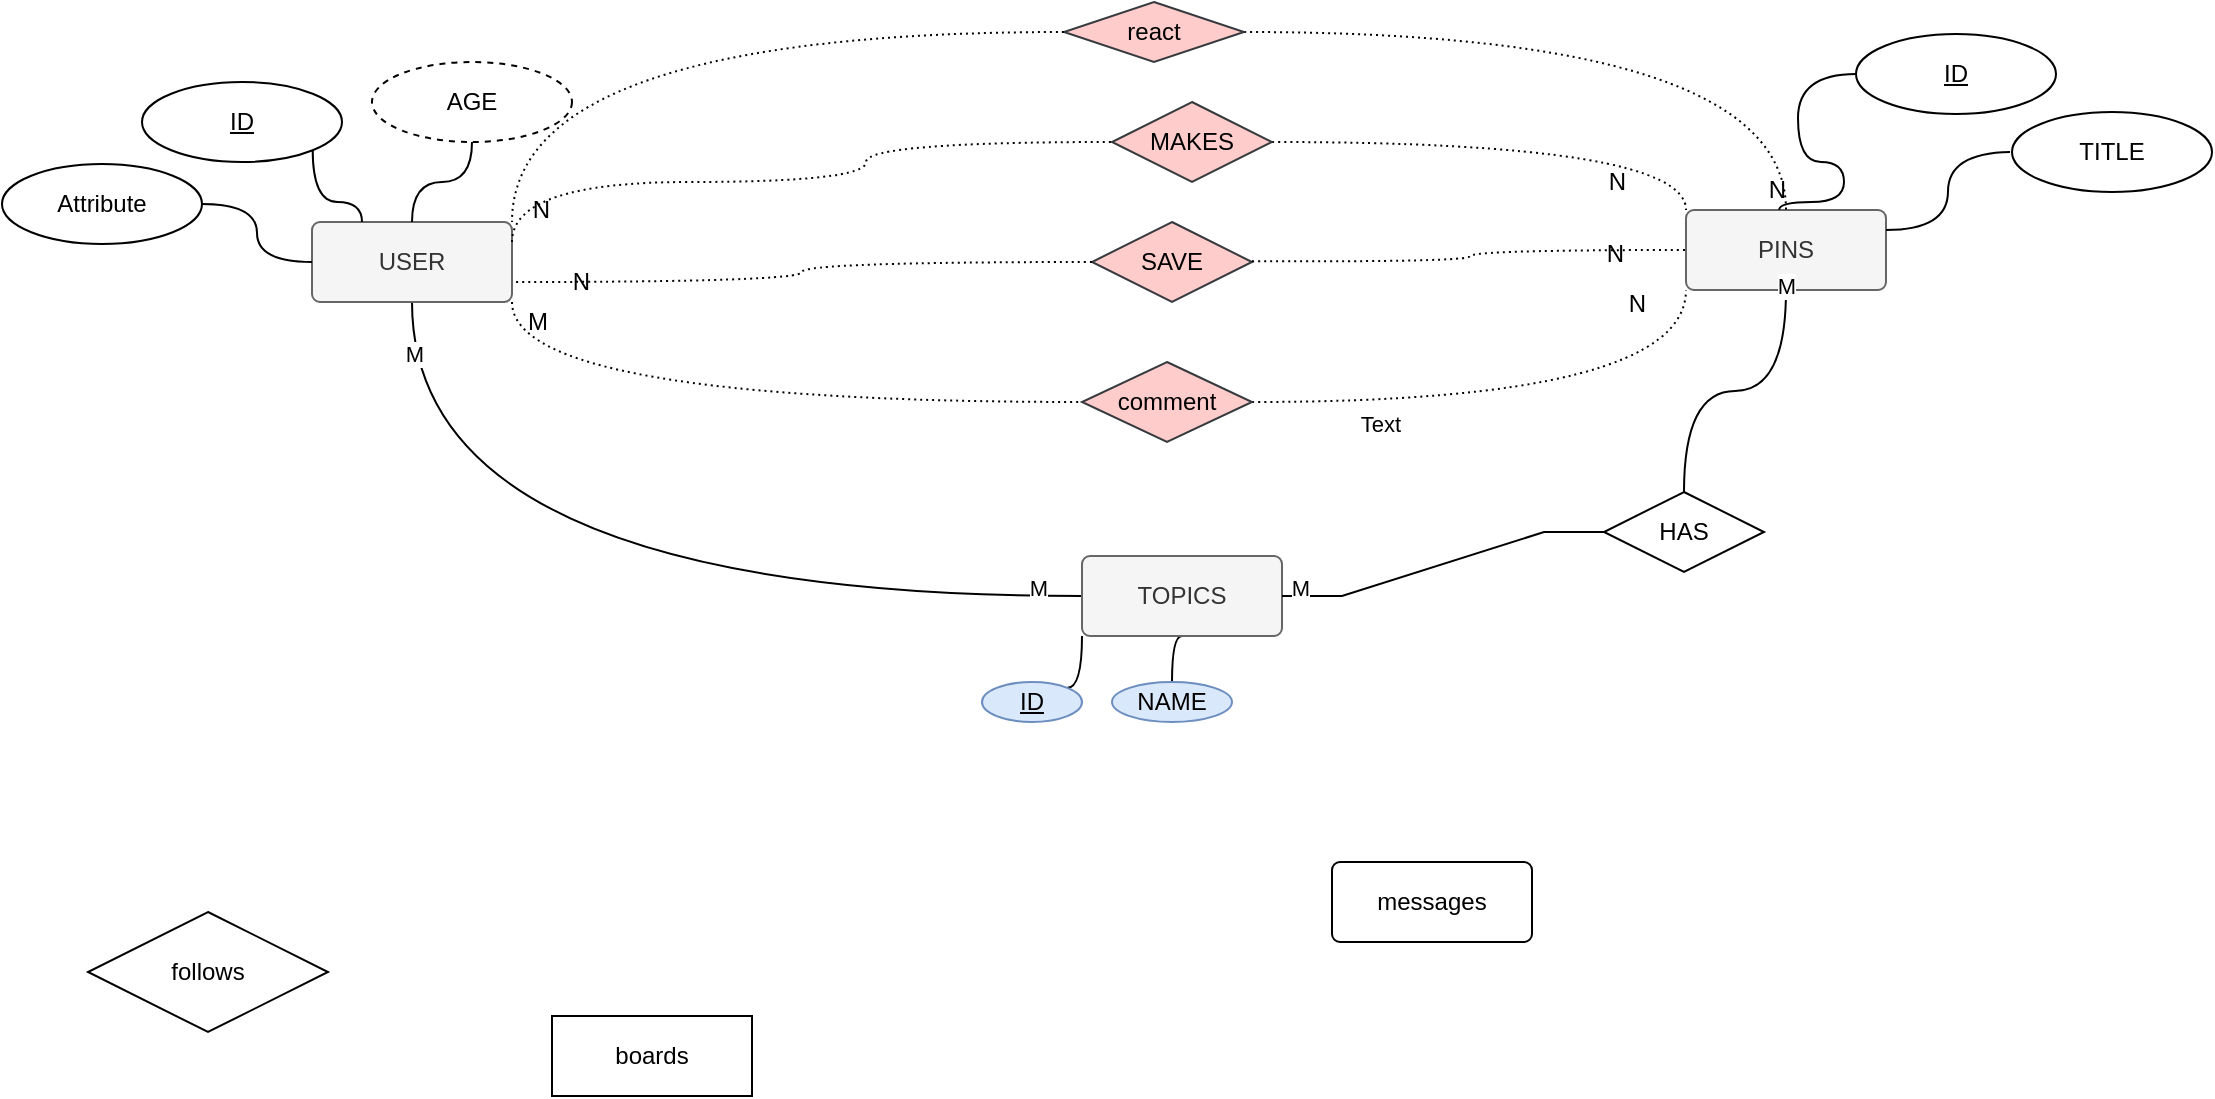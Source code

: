 <mxfile version="15.7.0" type="github">
  <diagram id="R2lEEEUBdFMjLlhIrx00" name="Page-1">
    <mxGraphModel dx="1564" dy="946" grid="0" gridSize="10" guides="0" tooltips="1" connect="1" arrows="1" fold="1" page="1" pageScale="1" pageWidth="850" pageHeight="1100" math="0" shadow="0" extFonts="Permanent Marker^https://fonts.googleapis.com/css?family=Permanent+Marker">
      <root>
        <mxCell id="0" />
        <mxCell id="1" parent="0" />
        <mxCell id="i4WCTxMJBartO7POtLtT-105" style="edgeStyle=orthogonalEdgeStyle;curved=1;rounded=0;orthogonalLoop=1;jettySize=auto;html=1;exitX=0.5;exitY=1;exitDx=0;exitDy=0;entryX=0;entryY=0.5;entryDx=0;entryDy=0;endArrow=none;endFill=0;" edge="1" parent="1" source="i4WCTxMJBartO7POtLtT-1" target="i4WCTxMJBartO7POtLtT-47">
          <mxGeometry relative="1" as="geometry">
            <Array as="points">
              <mxPoint x="260" y="657" />
            </Array>
          </mxGeometry>
        </mxCell>
        <mxCell id="i4WCTxMJBartO7POtLtT-106" value="M" style="edgeLabel;html=1;align=center;verticalAlign=middle;resizable=0;points=[];" vertex="1" connectable="0" parent="i4WCTxMJBartO7POtLtT-105">
          <mxGeometry x="-0.894" y="1" relative="1" as="geometry">
            <mxPoint as="offset" />
          </mxGeometry>
        </mxCell>
        <mxCell id="i4WCTxMJBartO7POtLtT-107" value="M" style="edgeLabel;html=1;align=center;verticalAlign=middle;resizable=0;points=[];" vertex="1" connectable="0" parent="i4WCTxMJBartO7POtLtT-105">
          <mxGeometry x="0.907" y="4" relative="1" as="geometry">
            <mxPoint as="offset" />
          </mxGeometry>
        </mxCell>
        <mxCell id="i4WCTxMJBartO7POtLtT-1" value="USER" style="rounded=1;arcSize=10;whiteSpace=wrap;html=1;align=center;fillColor=#f5f5f5;strokeColor=#666666;fontColor=#333333;" vertex="1" parent="1">
          <mxGeometry x="210" y="470" width="100" height="40" as="geometry" />
        </mxCell>
        <mxCell id="i4WCTxMJBartO7POtLtT-87" style="edgeStyle=orthogonalEdgeStyle;curved=1;rounded=0;orthogonalLoop=1;jettySize=auto;html=1;exitX=1;exitY=1;exitDx=0;exitDy=0;entryX=0.25;entryY=0;entryDx=0;entryDy=0;endArrow=none;endFill=0;" edge="1" parent="1" source="i4WCTxMJBartO7POtLtT-2" target="i4WCTxMJBartO7POtLtT-1">
          <mxGeometry relative="1" as="geometry" />
        </mxCell>
        <mxCell id="i4WCTxMJBartO7POtLtT-2" value="ID" style="ellipse;whiteSpace=wrap;html=1;align=center;fontStyle=4;" vertex="1" parent="1">
          <mxGeometry x="125" y="400" width="100" height="40" as="geometry" />
        </mxCell>
        <mxCell id="i4WCTxMJBartO7POtLtT-88" style="edgeStyle=orthogonalEdgeStyle;curved=1;rounded=0;orthogonalLoop=1;jettySize=auto;html=1;exitX=0.5;exitY=1;exitDx=0;exitDy=0;endArrow=none;endFill=0;" edge="1" parent="1" source="i4WCTxMJBartO7POtLtT-7" target="i4WCTxMJBartO7POtLtT-1">
          <mxGeometry relative="1" as="geometry" />
        </mxCell>
        <mxCell id="i4WCTxMJBartO7POtLtT-7" value="AGE" style="ellipse;whiteSpace=wrap;html=1;align=center;dashed=1;" vertex="1" parent="1">
          <mxGeometry x="240" y="390" width="100" height="40" as="geometry" />
        </mxCell>
        <mxCell id="i4WCTxMJBartO7POtLtT-9" value="PINS" style="rounded=1;arcSize=10;whiteSpace=wrap;html=1;align=center;fillColor=#f5f5f5;strokeColor=#666666;fontColor=#333333;" vertex="1" parent="1">
          <mxGeometry x="897" y="464" width="100" height="40" as="geometry" />
        </mxCell>
        <mxCell id="i4WCTxMJBartO7POtLtT-85" style="edgeStyle=orthogonalEdgeStyle;curved=1;rounded=0;orthogonalLoop=1;jettySize=auto;html=1;exitX=1;exitY=0.5;exitDx=0;exitDy=0;entryX=0;entryY=0.5;entryDx=0;entryDy=0;endArrow=none;endFill=0;" edge="1" parent="1" source="i4WCTxMJBartO7POtLtT-10" target="i4WCTxMJBartO7POtLtT-1">
          <mxGeometry relative="1" as="geometry" />
        </mxCell>
        <mxCell id="i4WCTxMJBartO7POtLtT-10" value="Attribute" style="ellipse;whiteSpace=wrap;html=1;align=center;" vertex="1" parent="1">
          <mxGeometry x="55" y="441" width="100" height="40" as="geometry" />
        </mxCell>
        <mxCell id="i4WCTxMJBartO7POtLtT-22" value="" style="endArrow=none;html=1;rounded=0;dashed=1;dashPattern=1 2;exitX=1;exitY=0.5;exitDx=0;exitDy=0;startArrow=none;edgeStyle=orthogonalEdgeStyle;curved=1;entryX=0;entryY=0;entryDx=0;entryDy=0;" edge="1" parent="1" source="i4WCTxMJBartO7POtLtT-17" target="i4WCTxMJBartO7POtLtT-9">
          <mxGeometry relative="1" as="geometry">
            <mxPoint x="460" y="840" as="sourcePoint" />
            <mxPoint x="620" y="840" as="targetPoint" />
          </mxGeometry>
        </mxCell>
        <mxCell id="i4WCTxMJBartO7POtLtT-23" value="N" style="resizable=0;html=1;align=right;verticalAlign=bottom;" connectable="0" vertex="1" parent="i4WCTxMJBartO7POtLtT-22">
          <mxGeometry x="1" relative="1" as="geometry">
            <mxPoint x="-30" y="-6" as="offset" />
          </mxGeometry>
        </mxCell>
        <mxCell id="i4WCTxMJBartO7POtLtT-17" value="MAKES" style="shape=rhombus;perimeter=rhombusPerimeter;whiteSpace=wrap;html=1;align=center;fillColor=#ffcccc;strokeColor=#36393d;" vertex="1" parent="1">
          <mxGeometry x="610" y="410" width="80" height="40" as="geometry" />
        </mxCell>
        <mxCell id="i4WCTxMJBartO7POtLtT-24" value="" style="endArrow=none;html=1;rounded=0;dashed=1;dashPattern=1 2;exitX=1;exitY=0.25;exitDx=0;exitDy=0;entryX=0;entryY=0.5;entryDx=0;entryDy=0;edgeStyle=orthogonalEdgeStyle;curved=1;" edge="1" parent="1" source="i4WCTxMJBartO7POtLtT-1" target="i4WCTxMJBartO7POtLtT-17">
          <mxGeometry relative="1" as="geometry">
            <mxPoint x="510" y="780" as="sourcePoint" />
            <mxPoint x="610" y="440" as="targetPoint" />
            <Array as="points">
              <mxPoint x="310" y="450" />
              <mxPoint x="487" y="450" />
              <mxPoint x="487" y="430" />
            </Array>
          </mxGeometry>
        </mxCell>
        <mxCell id="i4WCTxMJBartO7POtLtT-26" value="SAVE" style="shape=rhombus;perimeter=rhombusPerimeter;whiteSpace=wrap;html=1;align=center;fillColor=#ffcccc;strokeColor=#36393d;" vertex="1" parent="1">
          <mxGeometry x="600" y="470" width="80" height="40" as="geometry" />
        </mxCell>
        <mxCell id="i4WCTxMJBartO7POtLtT-91" style="edgeStyle=orthogonalEdgeStyle;curved=1;rounded=0;orthogonalLoop=1;jettySize=auto;html=1;exitX=0;exitY=0.5;exitDx=0;exitDy=0;entryX=1;entryY=0.25;entryDx=0;entryDy=0;endArrow=none;endFill=0;" edge="1" parent="1" target="i4WCTxMJBartO7POtLtT-9">
          <mxGeometry relative="1" as="geometry">
            <mxPoint x="1059.0" y="435" as="sourcePoint" />
            <mxPoint x="1010.4" y="464.88" as="targetPoint" />
          </mxGeometry>
        </mxCell>
        <mxCell id="i4WCTxMJBartO7POtLtT-43" value="TITLE" style="ellipse;whiteSpace=wrap;html=1;align=center;" vertex="1" parent="1">
          <mxGeometry x="1060" y="415" width="100" height="40" as="geometry" />
        </mxCell>
        <mxCell id="i4WCTxMJBartO7POtLtT-90" style="edgeStyle=orthogonalEdgeStyle;curved=1;rounded=0;orthogonalLoop=1;jettySize=auto;html=1;entryX=0.466;entryY=-0.003;entryDx=0;entryDy=0;entryPerimeter=0;endArrow=none;endFill=0;exitX=0;exitY=0.5;exitDx=0;exitDy=0;" edge="1" parent="1" source="i4WCTxMJBartO7POtLtT-44" target="i4WCTxMJBartO7POtLtT-9">
          <mxGeometry relative="1" as="geometry">
            <mxPoint x="1015" y="464" as="sourcePoint" />
            <Array as="points">
              <mxPoint x="953" y="440" />
              <mxPoint x="976" y="440" />
              <mxPoint x="976" y="460" />
              <mxPoint x="944" y="460" />
            </Array>
          </mxGeometry>
        </mxCell>
        <mxCell id="i4WCTxMJBartO7POtLtT-44" value="ID" style="ellipse;whiteSpace=wrap;html=1;align=center;fontStyle=4;" vertex="1" parent="1">
          <mxGeometry x="982" y="376" width="100" height="40" as="geometry" />
        </mxCell>
        <mxCell id="i4WCTxMJBartO7POtLtT-109" value="" style="edgeStyle=orthogonalEdgeStyle;curved=1;rounded=0;orthogonalLoop=1;jettySize=auto;html=1;endArrow=none;endFill=0;entryX=0.5;entryY=1;entryDx=0;entryDy=0;startArrow=none;" edge="1" parent="1" source="i4WCTxMJBartO7POtLtT-50" target="i4WCTxMJBartO7POtLtT-9">
          <mxGeometry relative="1" as="geometry">
            <mxPoint x="1033" y="616" as="targetPoint" />
          </mxGeometry>
        </mxCell>
        <mxCell id="i4WCTxMJBartO7POtLtT-110" value="M" style="edgeLabel;html=1;align=center;verticalAlign=middle;resizable=0;points=[];" vertex="1" connectable="0" parent="i4WCTxMJBartO7POtLtT-109">
          <mxGeometry x="0.859" y="3" relative="1" as="geometry">
            <mxPoint x="3" y="-13" as="offset" />
          </mxGeometry>
        </mxCell>
        <mxCell id="i4WCTxMJBartO7POtLtT-113" style="edgeStyle=orthogonalEdgeStyle;curved=1;rounded=0;orthogonalLoop=1;jettySize=auto;html=1;exitX=0.5;exitY=1;exitDx=0;exitDy=0;entryX=0.5;entryY=0;entryDx=0;entryDy=0;endArrow=none;endFill=0;" edge="1" parent="1" source="i4WCTxMJBartO7POtLtT-47" target="i4WCTxMJBartO7POtLtT-49">
          <mxGeometry relative="1" as="geometry" />
        </mxCell>
        <mxCell id="i4WCTxMJBartO7POtLtT-47" value="TOPICS" style="rounded=1;arcSize=10;whiteSpace=wrap;html=1;align=center;fillColor=#f5f5f5;strokeColor=#666666;shadow=0;sketch=0;glass=0;fontColor=#333333;" vertex="1" parent="1">
          <mxGeometry x="595" y="637" width="100" height="40" as="geometry" />
        </mxCell>
        <mxCell id="i4WCTxMJBartO7POtLtT-114" style="edgeStyle=orthogonalEdgeStyle;curved=1;rounded=0;orthogonalLoop=1;jettySize=auto;html=1;exitX=1;exitY=0;exitDx=0;exitDy=0;entryX=0;entryY=1;entryDx=0;entryDy=0;endArrow=none;endFill=0;" edge="1" parent="1" source="i4WCTxMJBartO7POtLtT-48" target="i4WCTxMJBartO7POtLtT-47">
          <mxGeometry relative="1" as="geometry" />
        </mxCell>
        <mxCell id="i4WCTxMJBartO7POtLtT-48" value="ID" style="ellipse;whiteSpace=wrap;html=1;align=center;fontStyle=4;fillColor=#dae8fc;strokeColor=#6c8ebf;" vertex="1" parent="1">
          <mxGeometry x="545" y="700" width="50" height="20" as="geometry" />
        </mxCell>
        <mxCell id="i4WCTxMJBartO7POtLtT-49" value="NAME" style="ellipse;whiteSpace=wrap;html=1;align=center;fillColor=#dae8fc;strokeColor=#6c8ebf;" vertex="1" parent="1">
          <mxGeometry x="610" y="700" width="60" height="20" as="geometry" />
        </mxCell>
        <mxCell id="i4WCTxMJBartO7POtLtT-60" value="" style="endArrow=none;html=1;rounded=0;dashed=1;dashPattern=1 2;exitX=1;exitY=0.5;exitDx=0;exitDy=0;startArrow=none;edgeStyle=orthogonalEdgeStyle;curved=1;" edge="1" parent="1" source="i4WCTxMJBartO7POtLtT-59" target="i4WCTxMJBartO7POtLtT-9">
          <mxGeometry relative="1" as="geometry">
            <mxPoint x="530" y="500" as="sourcePoint" />
            <mxPoint x="750" y="700" as="targetPoint" />
          </mxGeometry>
        </mxCell>
        <mxCell id="i4WCTxMJBartO7POtLtT-61" value="N" style="resizable=0;html=1;align=right;verticalAlign=bottom;" connectable="0" vertex="1" parent="i4WCTxMJBartO7POtLtT-60">
          <mxGeometry x="1" relative="1" as="geometry">
            <mxPoint y="-2" as="offset" />
          </mxGeometry>
        </mxCell>
        <mxCell id="i4WCTxMJBartO7POtLtT-59" value="react" style="shape=rhombus;perimeter=rhombusPerimeter;whiteSpace=wrap;html=1;align=center;fillColor=#ffcccc;strokeColor=#36393d;" vertex="1" parent="1">
          <mxGeometry x="586" y="360" width="90" height="30" as="geometry" />
        </mxCell>
        <mxCell id="i4WCTxMJBartO7POtLtT-64" value="boards" style="rounded=1;arcSize=0;whiteSpace=wrap;html=1;align=center;" vertex="1" parent="1">
          <mxGeometry x="330" y="867" width="100" height="40" as="geometry" />
        </mxCell>
        <mxCell id="i4WCTxMJBartO7POtLtT-67" value="" style="endArrow=none;html=1;rounded=0;dashed=1;dashPattern=1 2;entryX=0;entryY=1;entryDx=0;entryDy=0;exitX=1;exitY=0.5;exitDx=0;exitDy=0;startArrow=none;edgeStyle=orthogonalEdgeStyle;curved=1;" edge="1" parent="1" source="i4WCTxMJBartO7POtLtT-71" target="i4WCTxMJBartO7POtLtT-9">
          <mxGeometry relative="1" as="geometry">
            <mxPoint x="670" y="690" as="sourcePoint" />
            <mxPoint x="830" y="690" as="targetPoint" />
          </mxGeometry>
        </mxCell>
        <mxCell id="i4WCTxMJBartO7POtLtT-69" value="N" style="resizable=0;html=1;align=right;verticalAlign=bottom;" connectable="0" vertex="1" parent="i4WCTxMJBartO7POtLtT-67">
          <mxGeometry x="1" relative="1" as="geometry">
            <mxPoint x="-20" y="15" as="offset" />
          </mxGeometry>
        </mxCell>
        <mxCell id="i4WCTxMJBartO7POtLtT-100" value="Text" style="edgeLabel;html=1;align=center;verticalAlign=middle;resizable=0;points=[];" vertex="1" connectable="0" parent="i4WCTxMJBartO7POtLtT-67">
          <mxGeometry x="-0.529" y="-11" relative="1" as="geometry">
            <mxPoint x="-1" as="offset" />
          </mxGeometry>
        </mxCell>
        <mxCell id="i4WCTxMJBartO7POtLtT-71" value="comment" style="shape=rhombus;perimeter=rhombusPerimeter;whiteSpace=wrap;html=1;align=center;fillColor=#ffcccc;strokeColor=#36393d;" vertex="1" parent="1">
          <mxGeometry x="595" y="540" width="85" height="40" as="geometry" />
        </mxCell>
        <mxCell id="i4WCTxMJBartO7POtLtT-72" value="" style="endArrow=none;html=1;rounded=0;dashed=1;dashPattern=1 2;entryX=0;entryY=0.5;entryDx=0;entryDy=0;exitX=1;exitY=1;exitDx=0;exitDy=0;edgeStyle=orthogonalEdgeStyle;curved=1;" edge="1" parent="1" source="i4WCTxMJBartO7POtLtT-1" target="i4WCTxMJBartO7POtLtT-71">
          <mxGeometry relative="1" as="geometry">
            <mxPoint x="314" y="526" as="sourcePoint" />
            <mxPoint x="950" y="505" as="targetPoint" />
          </mxGeometry>
        </mxCell>
        <mxCell id="i4WCTxMJBartO7POtLtT-73" value="M" style="resizable=0;html=1;align=left;verticalAlign=bottom;" connectable="0" vertex="1" parent="i4WCTxMJBartO7POtLtT-72">
          <mxGeometry x="-1" relative="1" as="geometry">
            <mxPoint x="6" y="18" as="offset" />
          </mxGeometry>
        </mxCell>
        <mxCell id="i4WCTxMJBartO7POtLtT-75" value="" style="endArrow=none;html=1;rounded=0;dashed=1;dashPattern=1 2;entryX=1;entryY=0;entryDx=0;entryDy=0;exitX=0;exitY=0.5;exitDx=0;exitDy=0;edgeStyle=orthogonalEdgeStyle;curved=1;" edge="1" parent="1" source="i4WCTxMJBartO7POtLtT-59" target="i4WCTxMJBartO7POtLtT-1">
          <mxGeometry relative="1" as="geometry">
            <mxPoint x="490" y="540" as="sourcePoint" />
            <mxPoint x="650" y="540" as="targetPoint" />
          </mxGeometry>
        </mxCell>
        <mxCell id="i4WCTxMJBartO7POtLtT-76" value="N" style="resizable=0;html=1;align=right;verticalAlign=bottom;" connectable="0" vertex="1" parent="i4WCTxMJBartO7POtLtT-75">
          <mxGeometry x="1" relative="1" as="geometry">
            <mxPoint x="19" y="2" as="offset" />
          </mxGeometry>
        </mxCell>
        <mxCell id="i4WCTxMJBartO7POtLtT-77" value="" style="endArrow=none;html=1;rounded=0;dashed=1;dashPattern=1 2;curved=1;entryX=1;entryY=0.75;entryDx=0;entryDy=0;exitX=0;exitY=0.5;exitDx=0;exitDy=0;edgeStyle=orthogonalEdgeStyle;" edge="1" parent="1" source="i4WCTxMJBartO7POtLtT-26" target="i4WCTxMJBartO7POtLtT-1">
          <mxGeometry relative="1" as="geometry">
            <mxPoint x="500" y="500" as="sourcePoint" />
            <mxPoint x="660" y="500" as="targetPoint" />
          </mxGeometry>
        </mxCell>
        <mxCell id="i4WCTxMJBartO7POtLtT-78" value="N" style="resizable=0;html=1;align=right;verticalAlign=bottom;" connectable="0" vertex="1" parent="i4WCTxMJBartO7POtLtT-77">
          <mxGeometry x="1" relative="1" as="geometry">
            <mxPoint x="39" y="8" as="offset" />
          </mxGeometry>
        </mxCell>
        <mxCell id="i4WCTxMJBartO7POtLtT-79" value="" style="endArrow=none;html=1;rounded=0;dashed=1;dashPattern=1 2;curved=1;entryX=0;entryY=0.5;entryDx=0;entryDy=0;edgeStyle=orthogonalEdgeStyle;" edge="1" parent="1" target="i4WCTxMJBartO7POtLtT-9">
          <mxGeometry relative="1" as="geometry">
            <mxPoint x="680" y="489.58" as="sourcePoint" />
            <mxPoint x="950" y="490" as="targetPoint" />
          </mxGeometry>
        </mxCell>
        <mxCell id="i4WCTxMJBartO7POtLtT-80" value="N" style="resizable=0;html=1;align=right;verticalAlign=bottom;" connectable="0" vertex="1" parent="i4WCTxMJBartO7POtLtT-79">
          <mxGeometry x="1" relative="1" as="geometry">
            <mxPoint x="-30" y="10" as="offset" />
          </mxGeometry>
        </mxCell>
        <mxCell id="i4WCTxMJBartO7POtLtT-81" value="messages" style="rounded=1;arcSize=10;whiteSpace=wrap;html=1;align=center;" vertex="1" parent="1">
          <mxGeometry x="720" y="790" width="100" height="40" as="geometry" />
        </mxCell>
        <mxCell id="i4WCTxMJBartO7POtLtT-89" value="follows" style="shape=rhombus;perimeter=rhombusPerimeter;whiteSpace=wrap;html=1;align=center;" vertex="1" parent="1">
          <mxGeometry x="98" y="815" width="120" height="60" as="geometry" />
        </mxCell>
        <mxCell id="i4WCTxMJBartO7POtLtT-50" value="HAS" style="shape=rhombus;perimeter=rhombusPerimeter;whiteSpace=wrap;html=1;align=center;" vertex="1" parent="1">
          <mxGeometry x="856" y="605" width="80" height="40" as="geometry" />
        </mxCell>
        <mxCell id="i4WCTxMJBartO7POtLtT-121" value="" style="edgeStyle=entityRelationEdgeStyle;rounded=0;orthogonalLoop=1;jettySize=auto;html=1;endArrow=none;endFill=0;entryX=0;entryY=0.5;entryDx=0;entryDy=0;elbow=vertical;" edge="1" parent="1" source="i4WCTxMJBartO7POtLtT-47" target="i4WCTxMJBartO7POtLtT-50">
          <mxGeometry relative="1" as="geometry">
            <mxPoint x="695" y="657.034" as="sourcePoint" />
            <mxPoint x="947" y="504" as="targetPoint" />
          </mxGeometry>
        </mxCell>
        <mxCell id="i4WCTxMJBartO7POtLtT-123" value="M" style="edgeLabel;html=1;align=center;verticalAlign=middle;resizable=0;points=[];" vertex="1" connectable="0" parent="i4WCTxMJBartO7POtLtT-121">
          <mxGeometry x="-0.899" relative="1" as="geometry">
            <mxPoint y="-4" as="offset" />
          </mxGeometry>
        </mxCell>
      </root>
    </mxGraphModel>
  </diagram>
</mxfile>
